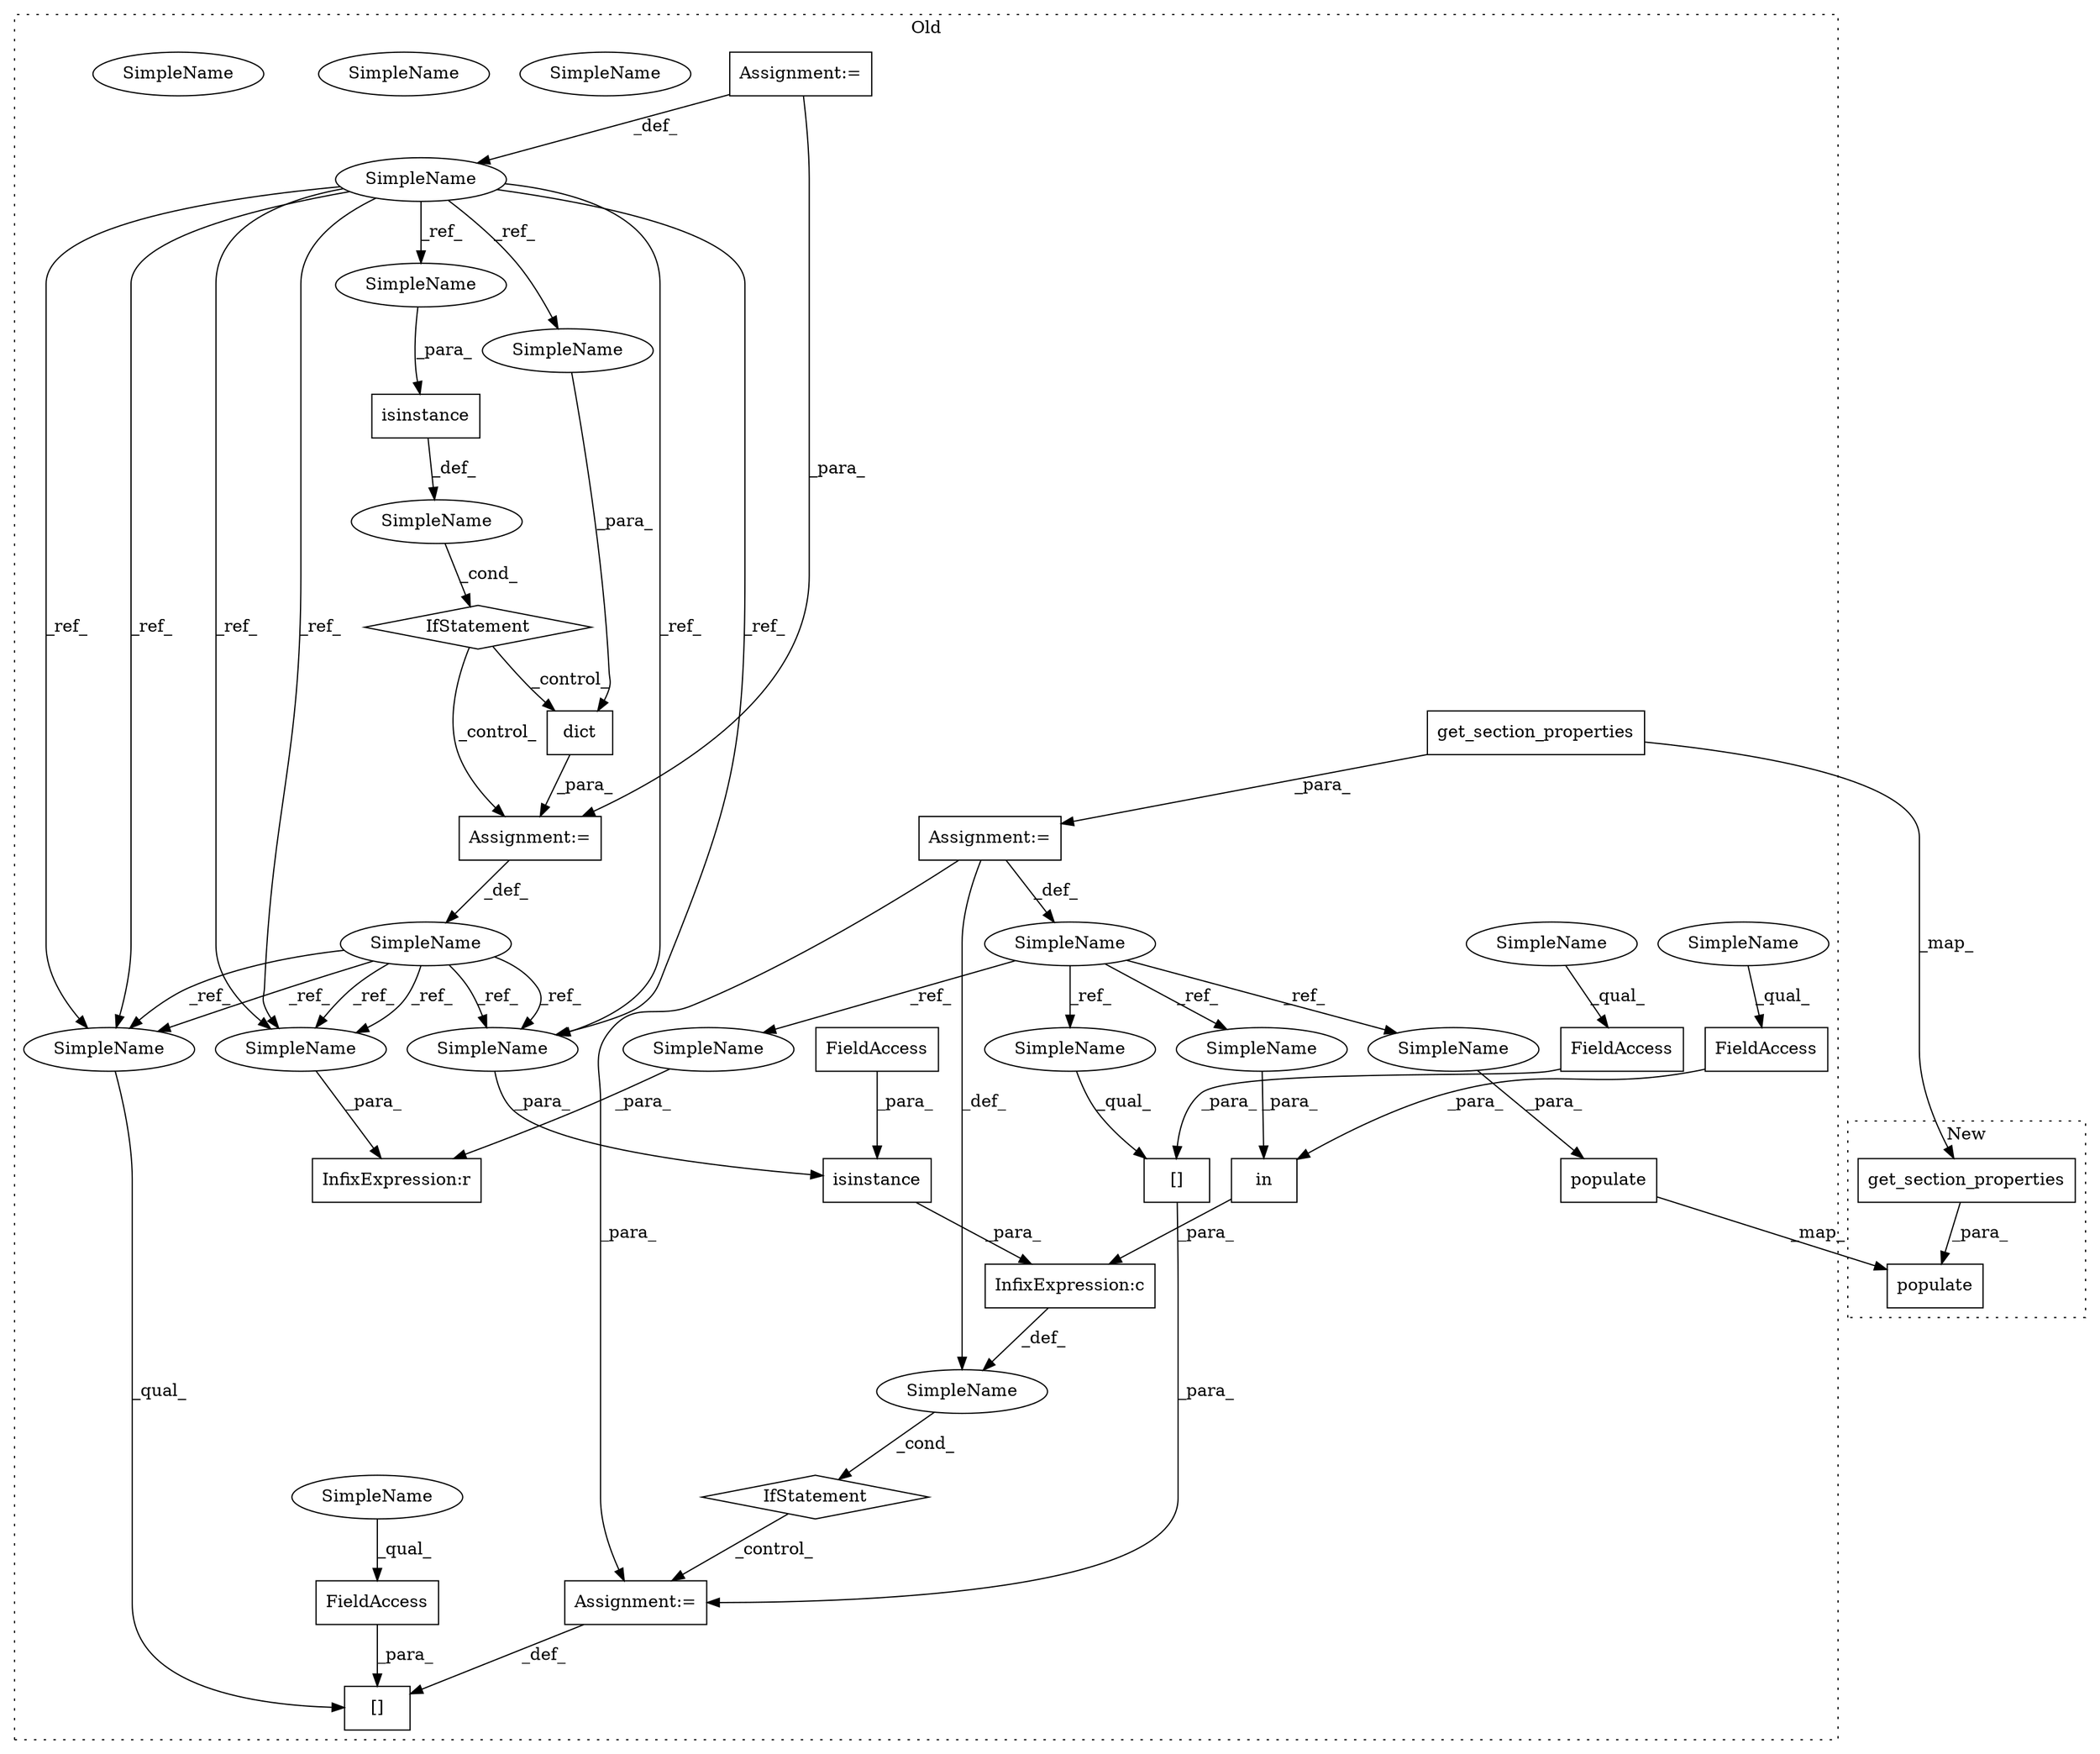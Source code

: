 digraph G {
subgraph cluster0 {
1 [label="get_section_properties" a="32" s="8123,8158" l="23,1" shape="box"];
4 [label="populate" a="32" s="8269,8288" l="9,1" shape="box"];
5 [label="[]" a="2" s="8525,8552" l="11,1" shape="box"];
6 [label="InfixExpression:r" a="27" s="8717" l="4" shape="box"];
7 [label="[]" a="2" s="8493,8523" l="14,1" shape="box"];
8 [label="InfixExpression:c" a="27" s="8439" l="4" shape="box"];
9 [label="in" a="105" s="8450" l="30" shape="box"];
10 [label="FieldAccess" a="22" s="8536" l="16" shape="box"];
11 [label="FieldAccess" a="22" s="8450" l="16" shape="box"];
12 [label="FieldAccess" a="22" s="8507" l="16" shape="box"];
13 [label="dict" a="32" s="7617,7635" l="5,1" shape="box"];
14 [label="SimpleName" a="42" s="" l="" shape="ellipse"];
15 [label="IfStatement" a="25" s="7552,7593" l="4,2" shape="diamond"];
16 [label="SimpleName" a="42" s="7476" l="13" shape="ellipse"];
17 [label="IfStatement" a="25" s="8405,8481" l="4,2" shape="diamond"];
18 [label="SimpleName" a="42" s="7603" l="13" shape="ellipse"];
19 [label="SimpleName" a="42" s="8100" l="10" shape="ellipse"];
20 [label="SimpleName" a="42" s="" l="" shape="ellipse"];
21 [label="Assignment:=" a="7" s="8524" l="1" shape="box"];
22 [label="isinstance" a="32" s="8409,8438" l="11,1" shape="box"];
23 [label="FieldAccess" a="22" s="8434" l="4" shape="box"];
24 [label="isinstance" a="32" s="7556,7592" l="11,1" shape="box"];
25 [label="Assignment:=" a="7" s="8110" l="1" shape="box"];
26 [label="Assignment:=" a="7" s="7616" l="1" shape="box"];
27 [label="Assignment:=" a="7" s="7489" l="1" shape="box"];
28 [label="SimpleName" a="42" s="8470" l="10" shape="ellipse"];
29 [label="SimpleName" a="42" s="8525" l="10" shape="ellipse"];
30 [label="SimpleName" a="42" s="8278" l="10" shape="ellipse"];
31 [label="SimpleName" a="42" s="8721" l="10" shape="ellipse"];
32 [label="SimpleName" a="42" s="8704" l="13" shape="ellipse"];
33 [label="SimpleName" a="42" s="8420" l="13" shape="ellipse"];
34 [label="SimpleName" a="42" s="8493" l="13" shape="ellipse"];
35 [label="SimpleName" a="42" s="8507" l="11" shape="ellipse"];
36 [label="SimpleName" a="42" s="8536" l="11" shape="ellipse"];
37 [label="SimpleName" a="42" s="8450" l="11" shape="ellipse"];
38 [label="SimpleName" a="42" s="8704" l="13" shape="ellipse"];
39 [label="SimpleName" a="42" s="7622" l="13" shape="ellipse"];
40 [label="SimpleName" a="42" s="7567" l="13" shape="ellipse"];
41 [label="SimpleName" a="42" s="8420" l="13" shape="ellipse"];
42 [label="SimpleName" a="42" s="8493" l="13" shape="ellipse"];
label = "Old";
style="dotted";
}
subgraph cluster1 {
2 [label="get_section_properties" a="32" s="7913,7948" l="23,1" shape="box"];
3 [label="populate" a="32" s="7892,7949" l="9,1" shape="box"];
label = "New";
style="dotted";
}
1 -> 25 [label="_para_"];
1 -> 2 [label="_map_"];
2 -> 3 [label="_para_"];
4 -> 3 [label="_map_"];
5 -> 21 [label="_para_"];
8 -> 20 [label="_def_"];
9 -> 8 [label="_para_"];
10 -> 5 [label="_para_"];
11 -> 9 [label="_para_"];
12 -> 7 [label="_para_"];
13 -> 26 [label="_para_"];
14 -> 15 [label="_cond_"];
15 -> 13 [label="_control_"];
15 -> 26 [label="_control_"];
16 -> 38 [label="_ref_"];
16 -> 42 [label="_ref_"];
16 -> 39 [label="_ref_"];
16 -> 42 [label="_ref_"];
16 -> 38 [label="_ref_"];
16 -> 41 [label="_ref_"];
16 -> 40 [label="_ref_"];
16 -> 41 [label="_ref_"];
17 -> 21 [label="_control_"];
18 -> 42 [label="_ref_"];
18 -> 38 [label="_ref_"];
18 -> 41 [label="_ref_"];
18 -> 38 [label="_ref_"];
18 -> 42 [label="_ref_"];
18 -> 41 [label="_ref_"];
19 -> 31 [label="_ref_"];
19 -> 28 [label="_ref_"];
19 -> 30 [label="_ref_"];
19 -> 29 [label="_ref_"];
20 -> 17 [label="_cond_"];
21 -> 7 [label="_def_"];
22 -> 8 [label="_para_"];
23 -> 22 [label="_para_"];
24 -> 14 [label="_def_"];
25 -> 20 [label="_def_"];
25 -> 21 [label="_para_"];
25 -> 19 [label="_def_"];
26 -> 18 [label="_def_"];
27 -> 26 [label="_para_"];
27 -> 16 [label="_def_"];
28 -> 9 [label="_para_"];
29 -> 5 [label="_qual_"];
30 -> 4 [label="_para_"];
31 -> 6 [label="_para_"];
35 -> 12 [label="_qual_"];
36 -> 10 [label="_qual_"];
37 -> 11 [label="_qual_"];
38 -> 6 [label="_para_"];
39 -> 13 [label="_para_"];
40 -> 24 [label="_para_"];
41 -> 22 [label="_para_"];
42 -> 7 [label="_qual_"];
}